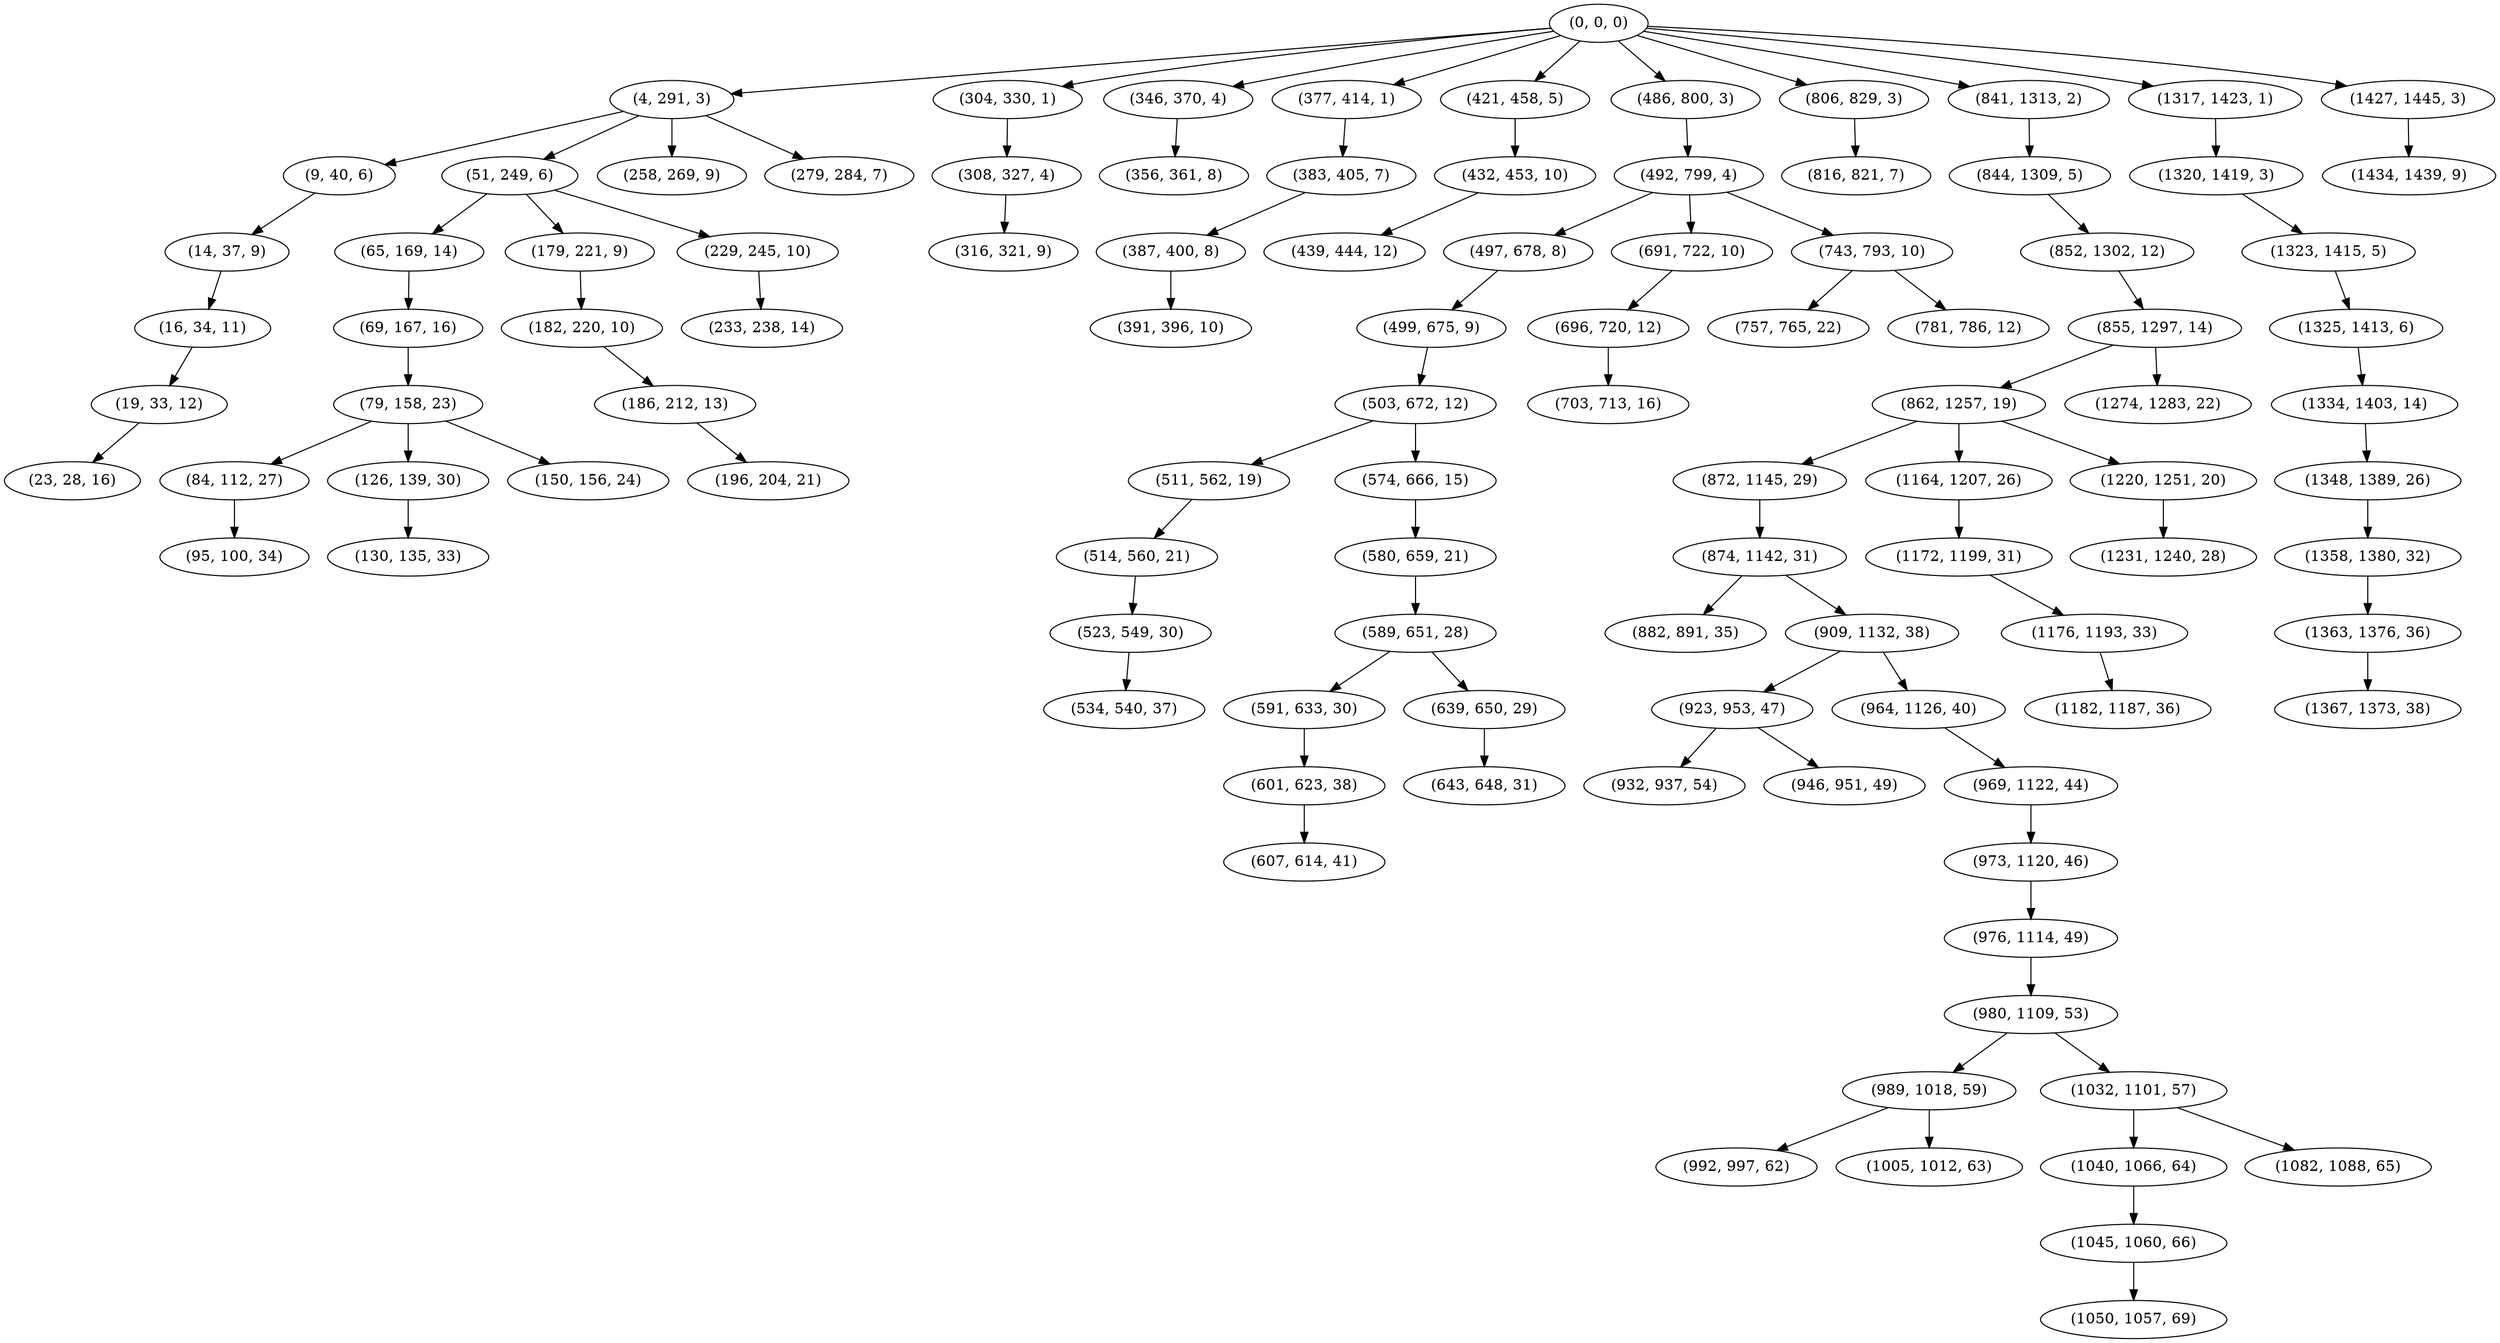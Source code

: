 digraph tree {
    "(0, 0, 0)";
    "(4, 291, 3)";
    "(9, 40, 6)";
    "(14, 37, 9)";
    "(16, 34, 11)";
    "(19, 33, 12)";
    "(23, 28, 16)";
    "(51, 249, 6)";
    "(65, 169, 14)";
    "(69, 167, 16)";
    "(79, 158, 23)";
    "(84, 112, 27)";
    "(95, 100, 34)";
    "(126, 139, 30)";
    "(130, 135, 33)";
    "(150, 156, 24)";
    "(179, 221, 9)";
    "(182, 220, 10)";
    "(186, 212, 13)";
    "(196, 204, 21)";
    "(229, 245, 10)";
    "(233, 238, 14)";
    "(258, 269, 9)";
    "(279, 284, 7)";
    "(304, 330, 1)";
    "(308, 327, 4)";
    "(316, 321, 9)";
    "(346, 370, 4)";
    "(356, 361, 8)";
    "(377, 414, 1)";
    "(383, 405, 7)";
    "(387, 400, 8)";
    "(391, 396, 10)";
    "(421, 458, 5)";
    "(432, 453, 10)";
    "(439, 444, 12)";
    "(486, 800, 3)";
    "(492, 799, 4)";
    "(497, 678, 8)";
    "(499, 675, 9)";
    "(503, 672, 12)";
    "(511, 562, 19)";
    "(514, 560, 21)";
    "(523, 549, 30)";
    "(534, 540, 37)";
    "(574, 666, 15)";
    "(580, 659, 21)";
    "(589, 651, 28)";
    "(591, 633, 30)";
    "(601, 623, 38)";
    "(607, 614, 41)";
    "(639, 650, 29)";
    "(643, 648, 31)";
    "(691, 722, 10)";
    "(696, 720, 12)";
    "(703, 713, 16)";
    "(743, 793, 10)";
    "(757, 765, 22)";
    "(781, 786, 12)";
    "(806, 829, 3)";
    "(816, 821, 7)";
    "(841, 1313, 2)";
    "(844, 1309, 5)";
    "(852, 1302, 12)";
    "(855, 1297, 14)";
    "(862, 1257, 19)";
    "(872, 1145, 29)";
    "(874, 1142, 31)";
    "(882, 891, 35)";
    "(909, 1132, 38)";
    "(923, 953, 47)";
    "(932, 937, 54)";
    "(946, 951, 49)";
    "(964, 1126, 40)";
    "(969, 1122, 44)";
    "(973, 1120, 46)";
    "(976, 1114, 49)";
    "(980, 1109, 53)";
    "(989, 1018, 59)";
    "(992, 997, 62)";
    "(1005, 1012, 63)";
    "(1032, 1101, 57)";
    "(1040, 1066, 64)";
    "(1045, 1060, 66)";
    "(1050, 1057, 69)";
    "(1082, 1088, 65)";
    "(1164, 1207, 26)";
    "(1172, 1199, 31)";
    "(1176, 1193, 33)";
    "(1182, 1187, 36)";
    "(1220, 1251, 20)";
    "(1231, 1240, 28)";
    "(1274, 1283, 22)";
    "(1317, 1423, 1)";
    "(1320, 1419, 3)";
    "(1323, 1415, 5)";
    "(1325, 1413, 6)";
    "(1334, 1403, 14)";
    "(1348, 1389, 26)";
    "(1358, 1380, 32)";
    "(1363, 1376, 36)";
    "(1367, 1373, 38)";
    "(1427, 1445, 3)";
    "(1434, 1439, 9)";
    "(0, 0, 0)" -> "(4, 291, 3)";
    "(0, 0, 0)" -> "(304, 330, 1)";
    "(0, 0, 0)" -> "(346, 370, 4)";
    "(0, 0, 0)" -> "(377, 414, 1)";
    "(0, 0, 0)" -> "(421, 458, 5)";
    "(0, 0, 0)" -> "(486, 800, 3)";
    "(0, 0, 0)" -> "(806, 829, 3)";
    "(0, 0, 0)" -> "(841, 1313, 2)";
    "(0, 0, 0)" -> "(1317, 1423, 1)";
    "(0, 0, 0)" -> "(1427, 1445, 3)";
    "(4, 291, 3)" -> "(9, 40, 6)";
    "(4, 291, 3)" -> "(51, 249, 6)";
    "(4, 291, 3)" -> "(258, 269, 9)";
    "(4, 291, 3)" -> "(279, 284, 7)";
    "(9, 40, 6)" -> "(14, 37, 9)";
    "(14, 37, 9)" -> "(16, 34, 11)";
    "(16, 34, 11)" -> "(19, 33, 12)";
    "(19, 33, 12)" -> "(23, 28, 16)";
    "(51, 249, 6)" -> "(65, 169, 14)";
    "(51, 249, 6)" -> "(179, 221, 9)";
    "(51, 249, 6)" -> "(229, 245, 10)";
    "(65, 169, 14)" -> "(69, 167, 16)";
    "(69, 167, 16)" -> "(79, 158, 23)";
    "(79, 158, 23)" -> "(84, 112, 27)";
    "(79, 158, 23)" -> "(126, 139, 30)";
    "(79, 158, 23)" -> "(150, 156, 24)";
    "(84, 112, 27)" -> "(95, 100, 34)";
    "(126, 139, 30)" -> "(130, 135, 33)";
    "(179, 221, 9)" -> "(182, 220, 10)";
    "(182, 220, 10)" -> "(186, 212, 13)";
    "(186, 212, 13)" -> "(196, 204, 21)";
    "(229, 245, 10)" -> "(233, 238, 14)";
    "(304, 330, 1)" -> "(308, 327, 4)";
    "(308, 327, 4)" -> "(316, 321, 9)";
    "(346, 370, 4)" -> "(356, 361, 8)";
    "(377, 414, 1)" -> "(383, 405, 7)";
    "(383, 405, 7)" -> "(387, 400, 8)";
    "(387, 400, 8)" -> "(391, 396, 10)";
    "(421, 458, 5)" -> "(432, 453, 10)";
    "(432, 453, 10)" -> "(439, 444, 12)";
    "(486, 800, 3)" -> "(492, 799, 4)";
    "(492, 799, 4)" -> "(497, 678, 8)";
    "(492, 799, 4)" -> "(691, 722, 10)";
    "(492, 799, 4)" -> "(743, 793, 10)";
    "(497, 678, 8)" -> "(499, 675, 9)";
    "(499, 675, 9)" -> "(503, 672, 12)";
    "(503, 672, 12)" -> "(511, 562, 19)";
    "(503, 672, 12)" -> "(574, 666, 15)";
    "(511, 562, 19)" -> "(514, 560, 21)";
    "(514, 560, 21)" -> "(523, 549, 30)";
    "(523, 549, 30)" -> "(534, 540, 37)";
    "(574, 666, 15)" -> "(580, 659, 21)";
    "(580, 659, 21)" -> "(589, 651, 28)";
    "(589, 651, 28)" -> "(591, 633, 30)";
    "(589, 651, 28)" -> "(639, 650, 29)";
    "(591, 633, 30)" -> "(601, 623, 38)";
    "(601, 623, 38)" -> "(607, 614, 41)";
    "(639, 650, 29)" -> "(643, 648, 31)";
    "(691, 722, 10)" -> "(696, 720, 12)";
    "(696, 720, 12)" -> "(703, 713, 16)";
    "(743, 793, 10)" -> "(757, 765, 22)";
    "(743, 793, 10)" -> "(781, 786, 12)";
    "(806, 829, 3)" -> "(816, 821, 7)";
    "(841, 1313, 2)" -> "(844, 1309, 5)";
    "(844, 1309, 5)" -> "(852, 1302, 12)";
    "(852, 1302, 12)" -> "(855, 1297, 14)";
    "(855, 1297, 14)" -> "(862, 1257, 19)";
    "(855, 1297, 14)" -> "(1274, 1283, 22)";
    "(862, 1257, 19)" -> "(872, 1145, 29)";
    "(862, 1257, 19)" -> "(1164, 1207, 26)";
    "(862, 1257, 19)" -> "(1220, 1251, 20)";
    "(872, 1145, 29)" -> "(874, 1142, 31)";
    "(874, 1142, 31)" -> "(882, 891, 35)";
    "(874, 1142, 31)" -> "(909, 1132, 38)";
    "(909, 1132, 38)" -> "(923, 953, 47)";
    "(909, 1132, 38)" -> "(964, 1126, 40)";
    "(923, 953, 47)" -> "(932, 937, 54)";
    "(923, 953, 47)" -> "(946, 951, 49)";
    "(964, 1126, 40)" -> "(969, 1122, 44)";
    "(969, 1122, 44)" -> "(973, 1120, 46)";
    "(973, 1120, 46)" -> "(976, 1114, 49)";
    "(976, 1114, 49)" -> "(980, 1109, 53)";
    "(980, 1109, 53)" -> "(989, 1018, 59)";
    "(980, 1109, 53)" -> "(1032, 1101, 57)";
    "(989, 1018, 59)" -> "(992, 997, 62)";
    "(989, 1018, 59)" -> "(1005, 1012, 63)";
    "(1032, 1101, 57)" -> "(1040, 1066, 64)";
    "(1032, 1101, 57)" -> "(1082, 1088, 65)";
    "(1040, 1066, 64)" -> "(1045, 1060, 66)";
    "(1045, 1060, 66)" -> "(1050, 1057, 69)";
    "(1164, 1207, 26)" -> "(1172, 1199, 31)";
    "(1172, 1199, 31)" -> "(1176, 1193, 33)";
    "(1176, 1193, 33)" -> "(1182, 1187, 36)";
    "(1220, 1251, 20)" -> "(1231, 1240, 28)";
    "(1317, 1423, 1)" -> "(1320, 1419, 3)";
    "(1320, 1419, 3)" -> "(1323, 1415, 5)";
    "(1323, 1415, 5)" -> "(1325, 1413, 6)";
    "(1325, 1413, 6)" -> "(1334, 1403, 14)";
    "(1334, 1403, 14)" -> "(1348, 1389, 26)";
    "(1348, 1389, 26)" -> "(1358, 1380, 32)";
    "(1358, 1380, 32)" -> "(1363, 1376, 36)";
    "(1363, 1376, 36)" -> "(1367, 1373, 38)";
    "(1427, 1445, 3)" -> "(1434, 1439, 9)";
}
